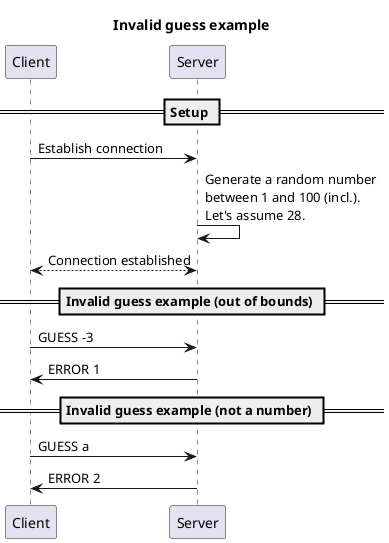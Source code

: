 @startuml invalid-guess

title "Invalid guess example"

participant "Client" as c
participant "Server" as s

== Setup ==

c->s : Establish connection
s->s: Generate a random number\nbetween 1 and 100 (incl.).\nLet's assume 28.
c<-->s : Connection established

== Invalid guess example (out of bounds) ==

c->s: GUESS -3
s->c: ERROR 1

== Invalid guess example (not a number) ==

c->s: GUESS a
s->c: ERROR 2
@enduml
